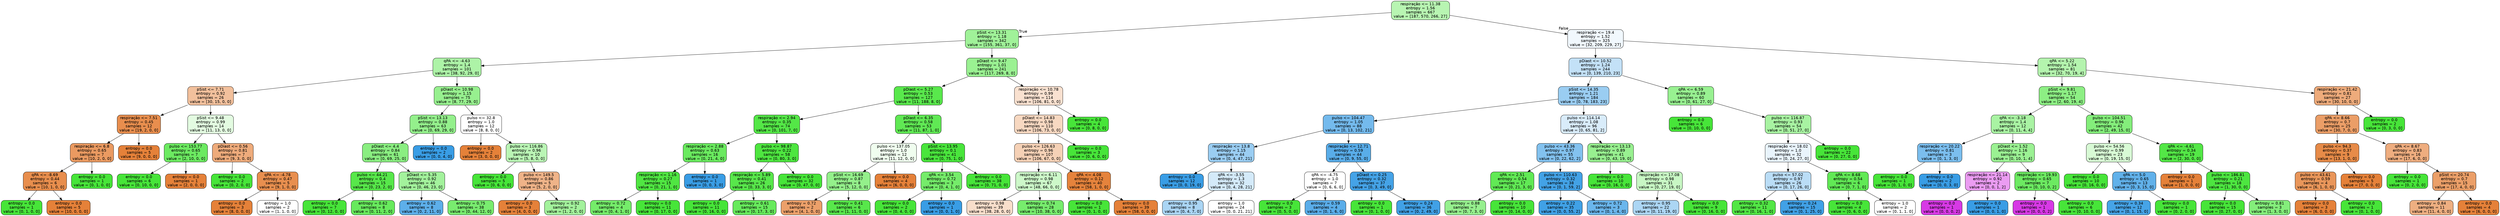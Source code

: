 digraph Tree {
node [shape=box, style="filled, rounded", color="black", fontname="helvetica"] ;
edge [fontname="helvetica"] ;
0 [label="respiração <= 11.38\nentropy = 1.56\nsamples = 667\nvalue = [187, 570, 266, 27]", fillcolor="#b8f5b2"] ;
1 [label="pSist <= 13.31\nentropy = 1.18\nsamples = 342\nvalue = [155, 361, 37, 0]", fillcolor="#a0f299"] ;
0 -> 1 [labeldistance=2.5, labelangle=45, headlabel="True"] ;
2 [label="qPA <= -4.63\nentropy = 1.4\nsamples = 101\nvalue = [38, 92, 29, 0]", fillcolor="#adf3a7"] ;
1 -> 2 ;
3 [label="pSist <= 7.71\nentropy = 0.92\nsamples = 26\nvalue = [30, 15, 0, 0]", fillcolor="#f2c09c"] ;
2 -> 3 ;
4 [label="respiração <= 7.51\nentropy = 0.45\nsamples = 12\nvalue = [19, 2, 0, 0]", fillcolor="#e88e4e"] ;
3 -> 4 ;
5 [label="respiração <= 6.8\nentropy = 0.65\nsamples = 7\nvalue = [10, 2, 0, 0]", fillcolor="#ea9a61"] ;
4 -> 5 ;
6 [label="qPA <= -8.69\nentropy = 0.44\nsamples = 6\nvalue = [10, 1, 0, 0]", fillcolor="#e88e4d"] ;
5 -> 6 ;
7 [label="entropy = 0.0\nsamples = 1\nvalue = [0, 1, 0, 0]", fillcolor="#47e539"] ;
6 -> 7 ;
8 [label="entropy = 0.0\nsamples = 5\nvalue = [10, 0, 0, 0]", fillcolor="#e58139"] ;
6 -> 8 ;
9 [label="entropy = 0.0\nsamples = 1\nvalue = [0, 1, 0, 0]", fillcolor="#47e539"] ;
5 -> 9 ;
10 [label="entropy = 0.0\nsamples = 5\nvalue = [9, 0, 0, 0]", fillcolor="#e58139"] ;
4 -> 10 ;
11 [label="pSist <= 9.48\nentropy = 0.99\nsamples = 14\nvalue = [11, 13, 0, 0]", fillcolor="#e3fbe1"] ;
3 -> 11 ;
12 [label="pulso <= 153.77\nentropy = 0.65\nsamples = 7\nvalue = [2, 10, 0, 0]", fillcolor="#6cea61"] ;
11 -> 12 ;
13 [label="entropy = 0.0\nsamples = 6\nvalue = [0, 10, 0, 0]", fillcolor="#47e539"] ;
12 -> 13 ;
14 [label="entropy = 0.0\nsamples = 1\nvalue = [2, 0, 0, 0]", fillcolor="#e58139"] ;
12 -> 14 ;
15 [label="pDiast <= 0.56\nentropy = 0.81\nsamples = 7\nvalue = [9, 3, 0, 0]", fillcolor="#eeab7b"] ;
11 -> 15 ;
16 [label="entropy = 0.0\nsamples = 2\nvalue = [0, 2, 0, 0]", fillcolor="#47e539"] ;
15 -> 16 ;
17 [label="qPA <= -4.78\nentropy = 0.47\nsamples = 5\nvalue = [9, 1, 0, 0]", fillcolor="#e88f4f"] ;
15 -> 17 ;
18 [label="entropy = 0.0\nsamples = 3\nvalue = [8, 0, 0, 0]", fillcolor="#e58139"] ;
17 -> 18 ;
19 [label="entropy = 1.0\nsamples = 2\nvalue = [1, 1, 0, 0]", fillcolor="#ffffff"] ;
17 -> 19 ;
20 [label="pDiast <= 10.98\nentropy = 1.15\nsamples = 75\nvalue = [8, 77, 29, 0]", fillcolor="#97f08f"] ;
2 -> 20 ;
21 [label="pSist <= 13.13\nentropy = 0.88\nsamples = 63\nvalue = [0, 69, 29, 0]", fillcolor="#94f08c"] ;
20 -> 21 ;
22 [label="pDiast <= 4.4\nentropy = 0.84\nsamples = 61\nvalue = [0, 69, 25, 0]", fillcolor="#8aee81"] ;
21 -> 22 ;
23 [label="pulso <= 44.21\nentropy = 0.4\nsamples = 15\nvalue = [0, 23, 2, 0]", fillcolor="#57e74a"] ;
22 -> 23 ;
24 [label="entropy = 0.0\nsamples = 7\nvalue = [0, 12, 0, 0]", fillcolor="#47e539"] ;
23 -> 24 ;
25 [label="entropy = 0.62\nsamples = 8\nvalue = [0, 11, 2, 0]", fillcolor="#68ea5d"] ;
23 -> 25 ;
26 [label="pDiast <= 5.35\nentropy = 0.92\nsamples = 46\nvalue = [0, 46, 23, 0]", fillcolor="#a3f29c"] ;
22 -> 26 ;
27 [label="entropy = 0.62\nsamples = 8\nvalue = [0, 2, 11, 0]", fillcolor="#5dafea"] ;
26 -> 27 ;
28 [label="entropy = 0.75\nsamples = 38\nvalue = [0, 44, 12, 0]", fillcolor="#79ec6f"] ;
26 -> 28 ;
29 [label="entropy = 0.0\nsamples = 2\nvalue = [0, 0, 4, 0]", fillcolor="#399de5"] ;
21 -> 29 ;
30 [label="pulso <= 32.8\nentropy = 1.0\nsamples = 12\nvalue = [8, 8, 0, 0]", fillcolor="#ffffff"] ;
20 -> 30 ;
31 [label="entropy = 0.0\nsamples = 2\nvalue = [3, 0, 0, 0]", fillcolor="#e58139"] ;
30 -> 31 ;
32 [label="pulso <= 116.86\nentropy = 0.96\nsamples = 10\nvalue = [5, 8, 0, 0]", fillcolor="#baf5b5"] ;
30 -> 32 ;
33 [label="entropy = 0.0\nsamples = 5\nvalue = [0, 6, 0, 0]", fillcolor="#47e539"] ;
32 -> 33 ;
34 [label="pulso <= 149.5\nentropy = 0.86\nsamples = 5\nvalue = [5, 2, 0, 0]", fillcolor="#efb388"] ;
32 -> 34 ;
35 [label="entropy = 0.0\nsamples = 3\nvalue = [4, 0, 0, 0]", fillcolor="#e58139"] ;
34 -> 35 ;
36 [label="entropy = 0.92\nsamples = 2\nvalue = [1, 2, 0, 0]", fillcolor="#a3f29c"] ;
34 -> 36 ;
37 [label="pDiast <= 9.47\nentropy = 1.01\nsamples = 241\nvalue = [117, 269, 8, 0]", fillcolor="#9af192"] ;
1 -> 37 ;
38 [label="pDiast <= 5.27\nentropy = 0.53\nsamples = 127\nvalue = [11, 188, 8, 0]", fillcolor="#59e84c"] ;
37 -> 38 ;
39 [label="respiração <= 2.94\nentropy = 0.35\nsamples = 74\nvalue = [0, 101, 7, 0]", fillcolor="#54e747"] ;
38 -> 39 ;
40 [label="respiração <= 2.88\nentropy = 0.63\nsamples = 16\nvalue = [0, 21, 4, 0]", fillcolor="#6aea5f"] ;
39 -> 40 ;
41 [label="respiração <= 1.16\nentropy = 0.27\nsamples = 15\nvalue = [0, 21, 1, 0]", fillcolor="#50e642"] ;
40 -> 41 ;
42 [label="entropy = 0.72\nsamples = 4\nvalue = [0, 4, 1, 0]", fillcolor="#75ec6a"] ;
41 -> 42 ;
43 [label="entropy = 0.0\nsamples = 11\nvalue = [0, 17, 0, 0]", fillcolor="#47e539"] ;
41 -> 43 ;
44 [label="entropy = 0.0\nsamples = 1\nvalue = [0, 0, 3, 0]", fillcolor="#399de5"] ;
40 -> 44 ;
45 [label="pulso <= 98.87\nentropy = 0.22\nsamples = 58\nvalue = [0, 80, 3, 0]", fillcolor="#4ee640"] ;
39 -> 45 ;
46 [label="respiração <= 5.89\nentropy = 0.41\nsamples = 26\nvalue = [0, 33, 3, 0]", fillcolor="#58e74b"] ;
45 -> 46 ;
47 [label="entropy = 0.0\nsamples = 11\nvalue = [0, 16, 0, 0]", fillcolor="#47e539"] ;
46 -> 47 ;
48 [label="entropy = 0.61\nsamples = 15\nvalue = [0, 17, 3, 0]", fillcolor="#67ea5c"] ;
46 -> 48 ;
49 [label="entropy = 0.0\nsamples = 32\nvalue = [0, 47, 0, 0]", fillcolor="#47e539"] ;
45 -> 49 ;
50 [label="pDiast <= 6.35\nentropy = 0.58\nsamples = 53\nvalue = [11, 87, 1, 0]", fillcolor="#60e954"] ;
38 -> 50 ;
51 [label="pulso <= 137.05\nentropy = 1.0\nsamples = 12\nvalue = [11, 12, 0, 0]", fillcolor="#f0fdef"] ;
50 -> 51 ;
52 [label="pSist <= 16.69\nentropy = 0.87\nsamples = 8\nvalue = [5, 12, 0, 0]", fillcolor="#94f08b"] ;
51 -> 52 ;
53 [label="entropy = 0.72\nsamples = 2\nvalue = [4, 1, 0, 0]", fillcolor="#eca06a"] ;
52 -> 53 ;
54 [label="entropy = 0.41\nsamples = 6\nvalue = [1, 11, 0, 0]", fillcolor="#58e74b"] ;
52 -> 54 ;
55 [label="entropy = 0.0\nsamples = 4\nvalue = [6, 0, 0, 0]", fillcolor="#e58139"] ;
51 -> 55 ;
56 [label="pSist <= 13.95\nentropy = 0.1\nsamples = 41\nvalue = [0, 75, 1, 0]", fillcolor="#49e53c"] ;
50 -> 56 ;
57 [label="qPA <= 3.54\nentropy = 0.72\nsamples = 3\nvalue = [0, 4, 1, 0]", fillcolor="#75ec6a"] ;
56 -> 57 ;
58 [label="entropy = 0.0\nsamples = 2\nvalue = [0, 4, 0, 0]", fillcolor="#47e539"] ;
57 -> 58 ;
59 [label="entropy = 0.0\nsamples = 1\nvalue = [0, 0, 1, 0]", fillcolor="#399de5"] ;
57 -> 59 ;
60 [label="entropy = 0.0\nsamples = 38\nvalue = [0, 71, 0, 0]", fillcolor="#47e539"] ;
56 -> 60 ;
61 [label="respiração <= 10.78\nentropy = 0.99\nsamples = 114\nvalue = [106, 81, 0, 0]", fillcolor="#f9e1d0"] ;
37 -> 61 ;
62 [label="pDiast <= 14.83\nentropy = 0.98\nsamples = 110\nvalue = [106, 73, 0, 0]", fillcolor="#f7d8c1"] ;
61 -> 62 ;
63 [label="pulso <= 126.63\nentropy = 0.96\nsamples = 107\nvalue = [106, 67, 0, 0]", fillcolor="#f5d1b6"] ;
62 -> 63 ;
64 [label="respiração <= 6.11\nentropy = 0.98\nsamples = 67\nvalue = [48, 66, 0, 0]", fillcolor="#cdf8c9"] ;
63 -> 64 ;
65 [label="entropy = 0.98\nsamples = 39\nvalue = [38, 28, 0, 0]", fillcolor="#f8decb"] ;
64 -> 65 ;
66 [label="entropy = 0.74\nsamples = 28\nvalue = [10, 38, 0, 0]", fillcolor="#77ec6d"] ;
64 -> 66 ;
67 [label="qPA <= 4.08\nentropy = 0.12\nsamples = 40\nvalue = [58, 1, 0, 0]", fillcolor="#e5833c"] ;
63 -> 67 ;
68 [label="entropy = 0.0\nsamples = 1\nvalue = [0, 1, 0, 0]", fillcolor="#47e539"] ;
67 -> 68 ;
69 [label="entropy = 0.0\nsamples = 39\nvalue = [58, 0, 0, 0]", fillcolor="#e58139"] ;
67 -> 69 ;
70 [label="entropy = 0.0\nsamples = 3\nvalue = [0, 6, 0, 0]", fillcolor="#47e539"] ;
62 -> 70 ;
71 [label="entropy = 0.0\nsamples = 4\nvalue = [0, 8, 0, 0]", fillcolor="#47e539"] ;
61 -> 71 ;
72 [label="respiração <= 19.4\nentropy = 1.52\nsamples = 325\nvalue = [32, 209, 229, 27]", fillcolor="#f1f8fd"] ;
0 -> 72 [labeldistance=2.5, labelangle=-45, headlabel="False"] ;
73 [label="pDiast <= 10.52\nentropy = 1.24\nsamples = 244\nvalue = [0, 139, 210, 23]", fillcolor="#c3e1f7"] ;
72 -> 73 ;
74 [label="pSist <= 14.35\nentropy = 1.21\nsamples = 184\nvalue = [0, 78, 183, 23]", fillcolor="#9acdf2"] ;
73 -> 74 ;
75 [label="pulso <= 104.47\nentropy = 1.05\nsamples = 88\nvalue = [0, 13, 102, 21]", fillcolor="#74baed"] ;
74 -> 75 ;
76 [label="respiração <= 13.8\nentropy = 1.15\nsamples = 44\nvalue = [0, 4, 47, 21]", fillcolor="#9acdf2"] ;
75 -> 76 ;
77 [label="entropy = 0.0\nsamples = 12\nvalue = [0, 0, 19, 0]", fillcolor="#399de5"] ;
76 -> 77 ;
78 [label="qPA <= -3.55\nentropy = 1.3\nsamples = 32\nvalue = [0, 4, 28, 21]", fillcolor="#d4eaf9"] ;
76 -> 78 ;
79 [label="entropy = 0.95\nsamples = 8\nvalue = [0, 4, 7, 0]", fillcolor="#aad5f4"] ;
78 -> 79 ;
80 [label="entropy = 1.0\nsamples = 24\nvalue = [0, 0, 21, 21]", fillcolor="#ffffff"] ;
78 -> 80 ;
81 [label="respiração <= 12.71\nentropy = 0.59\nsamples = 44\nvalue = [0, 9, 55, 0]", fillcolor="#59ade9"] ;
75 -> 81 ;
82 [label="qPA <= -4.75\nentropy = 1.0\nsamples = 7\nvalue = [0, 6, 6, 0]", fillcolor="#ffffff"] ;
81 -> 82 ;
83 [label="entropy = 0.0\nsamples = 3\nvalue = [0, 5, 0, 0]", fillcolor="#47e539"] ;
82 -> 83 ;
84 [label="entropy = 0.59\nsamples = 4\nvalue = [0, 1, 6, 0]", fillcolor="#5aade9"] ;
82 -> 84 ;
85 [label="pDiast <= 0.25\nentropy = 0.32\nsamples = 37\nvalue = [0, 3, 49, 0]", fillcolor="#45a3e7"] ;
81 -> 85 ;
86 [label="entropy = 0.0\nsamples = 1\nvalue = [0, 1, 0, 0]", fillcolor="#47e539"] ;
85 -> 86 ;
87 [label="entropy = 0.24\nsamples = 36\nvalue = [0, 2, 49, 0]", fillcolor="#41a1e6"] ;
85 -> 87 ;
88 [label="pulso <= 114.14\nentropy = 1.08\nsamples = 96\nvalue = [0, 65, 81, 2]", fillcolor="#d9ecfa"] ;
74 -> 88 ;
89 [label="pulso <= 43.36\nentropy = 0.97\nsamples = 55\nvalue = [0, 22, 62, 2]", fillcolor="#83c2ef"] ;
88 -> 89 ;
90 [label="qPA <= 2.51\nentropy = 0.54\nsamples = 17\nvalue = [0, 21, 3, 0]", fillcolor="#61e955"] ;
89 -> 90 ;
91 [label="entropy = 0.88\nsamples = 7\nvalue = [0, 7, 3, 0]", fillcolor="#96f08e"] ;
90 -> 91 ;
92 [label="entropy = 0.0\nsamples = 10\nvalue = [0, 14, 0, 0]", fillcolor="#47e539"] ;
90 -> 92 ;
93 [label="pulso <= 110.63\nentropy = 0.32\nsamples = 38\nvalue = [0, 1, 59, 2]", fillcolor="#43a2e6"] ;
89 -> 93 ;
94 [label="entropy = 0.22\nsamples = 35\nvalue = [0, 0, 55, 2]", fillcolor="#40a1e6"] ;
93 -> 94 ;
95 [label="entropy = 0.72\nsamples = 3\nvalue = [0, 1, 4, 0]", fillcolor="#6ab6ec"] ;
93 -> 95 ;
96 [label="respiração <= 13.13\nentropy = 0.89\nsamples = 41\nvalue = [0, 43, 19, 0]", fillcolor="#98f090"] ;
88 -> 96 ;
97 [label="entropy = 0.0\nsamples = 10\nvalue = [0, 16, 0, 0]", fillcolor="#47e539"] ;
96 -> 97 ;
98 [label="respiração <= 17.08\nentropy = 0.98\nsamples = 31\nvalue = [0, 27, 19, 0]", fillcolor="#c8f7c4"] ;
96 -> 98 ;
99 [label="entropy = 0.95\nsamples = 22\nvalue = [0, 11, 19, 0]", fillcolor="#acd6f4"] ;
98 -> 99 ;
100 [label="entropy = 0.0\nsamples = 9\nvalue = [0, 16, 0, 0]", fillcolor="#47e539"] ;
98 -> 100 ;
101 [label="qPA <= 6.59\nentropy = 0.89\nsamples = 60\nvalue = [0, 61, 27, 0]", fillcolor="#98f191"] ;
73 -> 101 ;
102 [label="entropy = 0.0\nsamples = 6\nvalue = [0, 10, 0, 0]", fillcolor="#47e539"] ;
101 -> 102 ;
103 [label="pulso <= 116.87\nentropy = 0.93\nsamples = 54\nvalue = [0, 51, 27, 0]", fillcolor="#a8f3a2"] ;
101 -> 103 ;
104 [label="respiração <= 18.02\nentropy = 1.0\nsamples = 32\nvalue = [0, 24, 27, 0]", fillcolor="#e9f4fc"] ;
103 -> 104 ;
105 [label="pulso <= 57.02\nentropy = 0.97\nsamples = 26\nvalue = [0, 17, 26, 0]", fillcolor="#baddf6"] ;
104 -> 105 ;
106 [label="entropy = 0.32\nsamples = 11\nvalue = [0, 16, 1, 0]", fillcolor="#52e745"] ;
105 -> 106 ;
107 [label="entropy = 0.24\nsamples = 15\nvalue = [0, 1, 25, 0]", fillcolor="#41a1e6"] ;
105 -> 107 ;
108 [label="qPA <= 8.68\nentropy = 0.54\nsamples = 6\nvalue = [0, 7, 1, 0]", fillcolor="#61e955"] ;
104 -> 108 ;
109 [label="entropy = 0.0\nsamples = 4\nvalue = [0, 6, 0, 0]", fillcolor="#47e539"] ;
108 -> 109 ;
110 [label="entropy = 1.0\nsamples = 2\nvalue = [0, 1, 1, 0]", fillcolor="#ffffff"] ;
108 -> 110 ;
111 [label="entropy = 0.0\nsamples = 22\nvalue = [0, 27, 0, 0]", fillcolor="#47e539"] ;
103 -> 111 ;
112 [label="qPA <= 5.22\nentropy = 1.54\nsamples = 81\nvalue = [32, 70, 19, 4]", fillcolor="#b4f4ae"] ;
72 -> 112 ;
113 [label="pSist <= 9.81\nentropy = 1.17\nsamples = 54\nvalue = [2, 60, 19, 4]", fillcolor="#8def84"] ;
112 -> 113 ;
114 [label="qPA <= -3.18\nentropy = 1.4\nsamples = 12\nvalue = [0, 11, 4, 4]", fillcolor="#a9f3a3"] ;
113 -> 114 ;
115 [label="respiração <= 20.22\nentropy = 0.81\nsamples = 3\nvalue = [0, 1, 3, 0]", fillcolor="#7bbeee"] ;
114 -> 115 ;
116 [label="entropy = 0.0\nsamples = 1\nvalue = [0, 1, 0, 0]", fillcolor="#47e539"] ;
115 -> 116 ;
117 [label="entropy = 0.0\nsamples = 2\nvalue = [0, 0, 3, 0]", fillcolor="#399de5"] ;
115 -> 117 ;
118 [label="pDiast <= 1.52\nentropy = 1.16\nsamples = 9\nvalue = [0, 10, 1, 4]", fillcolor="#9bf193"] ;
114 -> 118 ;
119 [label="respiração <= 21.14\nentropy = 0.92\nsamples = 2\nvalue = [0, 0, 1, 2]", fillcolor="#eb9cf2"] ;
118 -> 119 ;
120 [label="entropy = 0.0\nsamples = 1\nvalue = [0, 0, 0, 2]", fillcolor="#d739e5"] ;
119 -> 120 ;
121 [label="entropy = 0.0\nsamples = 1\nvalue = [0, 0, 1, 0]", fillcolor="#399de5"] ;
119 -> 121 ;
122 [label="respiração <= 19.93\nentropy = 0.65\nsamples = 7\nvalue = [0, 10, 0, 2]", fillcolor="#6cea61"] ;
118 -> 122 ;
123 [label="entropy = 0.0\nsamples = 1\nvalue = [0, 0, 0, 2]", fillcolor="#d739e5"] ;
122 -> 123 ;
124 [label="entropy = 0.0\nsamples = 6\nvalue = [0, 10, 0, 0]", fillcolor="#47e539"] ;
122 -> 124 ;
125 [label="pulso <= 104.51\nentropy = 0.96\nsamples = 42\nvalue = [2, 49, 15, 0]", fillcolor="#84ee7b"] ;
113 -> 125 ;
126 [label="pulso <= 54.56\nentropy = 0.99\nsamples = 23\nvalue = [0, 19, 15, 0]", fillcolor="#d8fad5"] ;
125 -> 126 ;
127 [label="entropy = 0.0\nsamples = 10\nvalue = [0, 16, 0, 0]", fillcolor="#47e539"] ;
126 -> 127 ;
128 [label="qPA <= 5.0\nentropy = 0.65\nsamples = 13\nvalue = [0, 3, 15, 0]", fillcolor="#61b1ea"] ;
126 -> 128 ;
129 [label="entropy = 0.34\nsamples = 12\nvalue = [0, 1, 15, 0]", fillcolor="#46a4e7"] ;
128 -> 129 ;
130 [label="entropy = 0.0\nsamples = 1\nvalue = [0, 2, 0, 0]", fillcolor="#47e539"] ;
128 -> 130 ;
131 [label="qPA <= -4.61\nentropy = 0.34\nsamples = 19\nvalue = [2, 30, 0, 0]", fillcolor="#53e746"] ;
125 -> 131 ;
132 [label="entropy = 0.0\nsamples = 1\nvalue = [1, 0, 0, 0]", fillcolor="#e58139"] ;
131 -> 132 ;
133 [label="pulso <= 186.81\nentropy = 0.21\nsamples = 18\nvalue = [1, 30, 0, 0]", fillcolor="#4de640"] ;
131 -> 133 ;
134 [label="entropy = 0.0\nsamples = 15\nvalue = [0, 27, 0, 0]", fillcolor="#47e539"] ;
133 -> 134 ;
135 [label="entropy = 0.81\nsamples = 3\nvalue = [1, 3, 0, 0]", fillcolor="#84ee7b"] ;
133 -> 135 ;
136 [label="respiração <= 21.42\nentropy = 0.81\nsamples = 27\nvalue = [30, 10, 0, 0]", fillcolor="#eeab7b"] ;
112 -> 136 ;
137 [label="qPA <= 8.66\nentropy = 0.7\nsamples = 25\nvalue = [30, 7, 0, 0]", fillcolor="#eb9e67"] ;
136 -> 137 ;
138 [label="pulso <= 94.3\nentropy = 0.37\nsamples = 9\nvalue = [13, 1, 0, 0]", fillcolor="#e78b48"] ;
137 -> 138 ;
139 [label="pulso <= 43.61\nentropy = 0.59\nsamples = 4\nvalue = [6, 1, 0, 0]", fillcolor="#e9965a"] ;
138 -> 139 ;
140 [label="entropy = 0.0\nsamples = 3\nvalue = [6, 0, 0, 0]", fillcolor="#e58139"] ;
139 -> 140 ;
141 [label="entropy = 0.0\nsamples = 1\nvalue = [0, 1, 0, 0]", fillcolor="#47e539"] ;
139 -> 141 ;
142 [label="entropy = 0.0\nsamples = 5\nvalue = [7, 0, 0, 0]", fillcolor="#e58139"] ;
138 -> 142 ;
143 [label="qPA <= 8.67\nentropy = 0.83\nsamples = 16\nvalue = [17, 6, 0, 0]", fillcolor="#eead7f"] ;
137 -> 143 ;
144 [label="entropy = 0.0\nsamples = 1\nvalue = [0, 2, 0, 0]", fillcolor="#47e539"] ;
143 -> 144 ;
145 [label="pSist <= 20.74\nentropy = 0.7\nsamples = 15\nvalue = [17, 4, 0, 0]", fillcolor="#eb9f68"] ;
143 -> 145 ;
146 [label="entropy = 0.84\nsamples = 11\nvalue = [11, 4, 0, 0]", fillcolor="#eeaf81"] ;
145 -> 146 ;
147 [label="entropy = 0.0\nsamples = 4\nvalue = [6, 0, 0, 0]", fillcolor="#e58139"] ;
145 -> 147 ;
148 [label="entropy = 0.0\nsamples = 2\nvalue = [0, 3, 0, 0]", fillcolor="#47e539"] ;
136 -> 148 ;
}